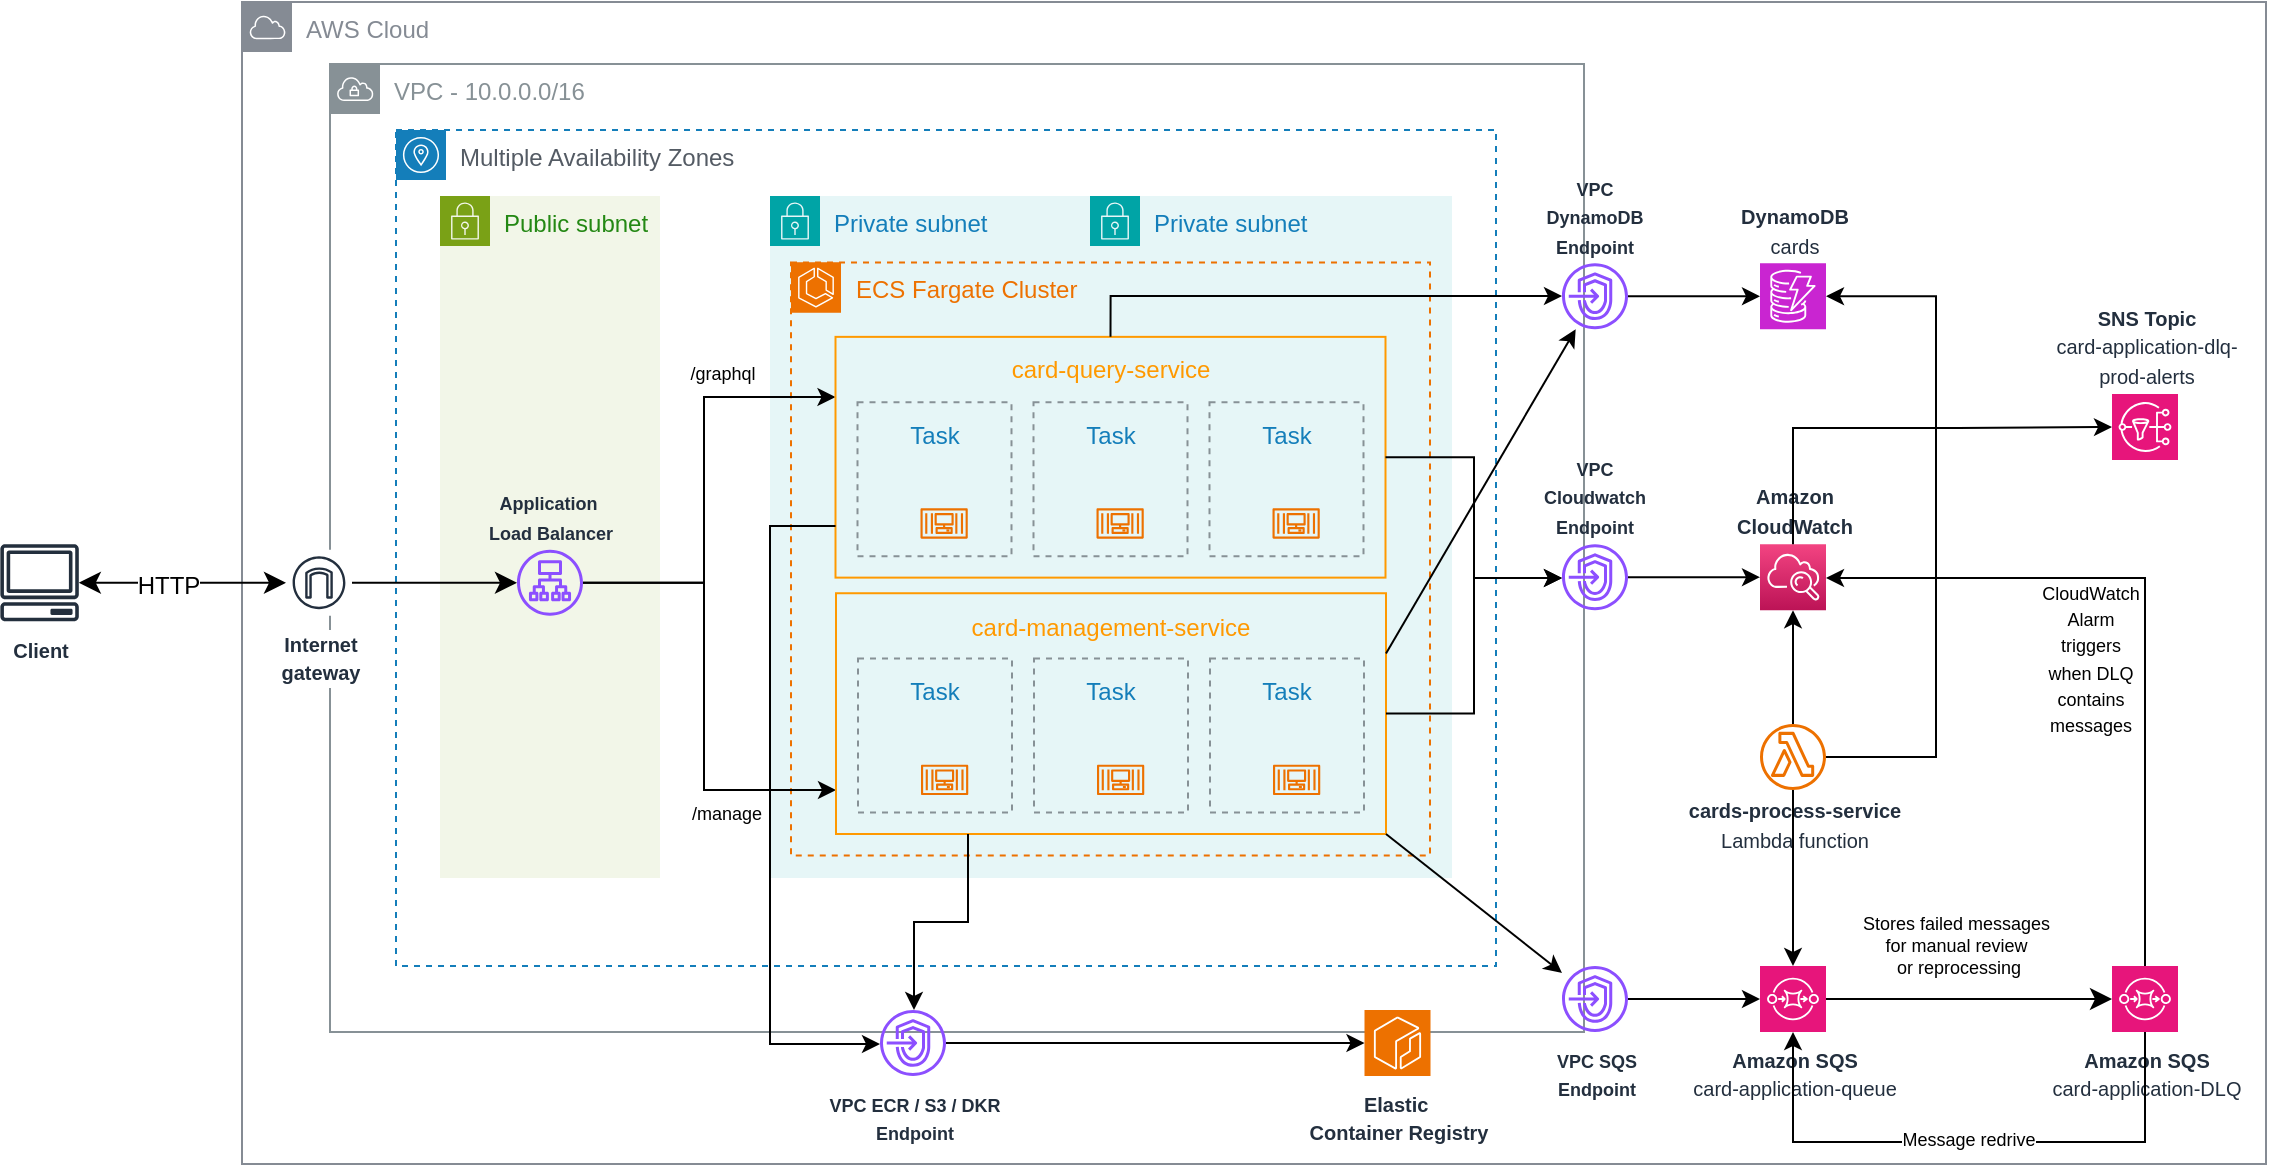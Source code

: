 <mxfile version="26.0.10">
  <diagram id="Ht1M8jgEwFfnCIfOTk4-" name="Page-1">
    <mxGraphModel dx="2069" dy="726" grid="1" gridSize="11" guides="1" tooltips="1" connect="1" arrows="1" fold="1" page="1" pageScale="1" pageWidth="827" pageHeight="1169" math="0" shadow="0">
      <root>
        <mxCell id="0" />
        <mxCell id="1" parent="0" />
        <mxCell id="cI-_qkn67fijJ2urr3SK-28" value="AWS Cloud" style="sketch=0;outlineConnect=0;gradientColor=none;html=1;whiteSpace=wrap;fontSize=12;fontStyle=0;shape=mxgraph.aws4.group;grIcon=mxgraph.aws4.group_aws_cloud;strokeColor=#858B94;fillColor=none;verticalAlign=top;align=left;spacingLeft=30;fontColor=#858B94;dashed=0;" parent="1" vertex="1">
          <mxGeometry x="-88" y="13" width="1012" height="581" as="geometry" />
        </mxCell>
        <mxCell id="pDkn0Hh7Kn7PrUOE6tz0-57" value="VPC - 10.0.0.0/16" style="sketch=0;outlineConnect=0;gradientColor=none;html=1;whiteSpace=wrap;fontSize=12;fontStyle=0;shape=mxgraph.aws4.group;grIcon=mxgraph.aws4.group_vpc;strokeColor=#879196;fillColor=none;verticalAlign=top;align=left;spacingLeft=30;fontColor=#879196;dashed=0;movable=1;resizable=1;rotatable=1;deletable=1;editable=1;locked=0;connectable=1;" parent="1" vertex="1">
          <mxGeometry x="-44" y="44" width="627" height="484" as="geometry" />
        </mxCell>
        <mxCell id="XqnvShgukf1ZBkbc0cCG-47" value="Multiple Availability Zones" style="sketch=0;outlineConnect=0;gradientColor=none;html=1;whiteSpace=wrap;fontSize=12;fontStyle=0;shape=mxgraph.aws4.group;grIcon=mxgraph.aws4.group_availability_zone;strokeColor=#147EBA;fillColor=none;verticalAlign=top;align=left;spacingLeft=30;fontColor=#545B64;dashed=1;fontFamily=Helvetica;labelBackgroundColor=#ffffff;" parent="1" vertex="1">
          <mxGeometry x="-11" y="77" width="550" height="418" as="geometry" />
        </mxCell>
        <mxCell id="W-fX5BV5IoRdQ1WOavrD-1" value="Private subnet" style="points=[[0,0],[0.25,0],[0.5,0],[0.75,0],[1,0],[1,0.25],[1,0.5],[1,0.75],[1,1],[0.75,1],[0.5,1],[0.25,1],[0,1],[0,0.75],[0,0.5],[0,0.25]];outlineConnect=0;gradientColor=none;html=1;whiteSpace=wrap;fontSize=12;fontStyle=0;container=1;pointerEvents=0;collapsible=0;recursiveResize=0;shape=mxgraph.aws4.group;grIcon=mxgraph.aws4.group_security_group;grStroke=0;strokeColor=#00A4A6;fillColor=#E6F6F7;verticalAlign=top;align=left;spacingLeft=30;fontColor=#147EBA;dashed=0;" parent="1" vertex="1">
          <mxGeometry x="176" y="110" width="341" height="341" as="geometry" />
        </mxCell>
        <mxCell id="PZve3WB99vvV3nz0ZgWc-279" value="Private subnet" style="points=[[0,0],[0.25,0],[0.5,0],[0.75,0],[1,0],[1,0.25],[1,0.5],[1,0.75],[1,1],[0.75,1],[0.5,1],[0.25,1],[0,1],[0,0.75],[0,0.5],[0,0.25]];outlineConnect=0;gradientColor=none;html=1;whiteSpace=wrap;fontSize=12;fontStyle=0;container=1;pointerEvents=0;collapsible=0;recursiveResize=0;shape=mxgraph.aws4.group;grIcon=mxgraph.aws4.group_security_group;grStroke=0;strokeColor=#00A4A6;fillColor=#E6F6F7;verticalAlign=top;align=left;spacingLeft=30;fontColor=#147EBA;dashed=0;" vertex="1" parent="W-fX5BV5IoRdQ1WOavrD-1">
          <mxGeometry x="160" width="181" height="341" as="geometry" />
        </mxCell>
        <mxCell id="PZve3WB99vvV3nz0ZgWc-91" value="&lt;span style=&quot;color: rgb(237, 113, 0);&quot;&gt;ECS Fargate Cluster&lt;/span&gt;" style="sketch=0;outlineConnect=0;gradientColor=none;html=1;whiteSpace=wrap;fontSize=12;fontStyle=0;shape=mxgraph.aws4.group;grIcon=mxgraph.aws4.group_availability_zone;strokeColor=#ED7100;fillColor=none;verticalAlign=top;align=left;spacingLeft=30;fontColor=#545B64;dashed=1;movable=1;resizable=1;rotatable=1;deletable=1;editable=1;locked=0;connectable=1;" vertex="1" parent="W-fX5BV5IoRdQ1WOavrD-1">
          <mxGeometry x="10.5" y="33.31" width="319.5" height="296.38" as="geometry" />
        </mxCell>
        <mxCell id="PZve3WB99vvV3nz0ZgWc-227" value="" style="sketch=0;points=[[0,0,0],[0.25,0,0],[0.5,0,0],[0.75,0,0],[1,0,0],[0,1,0],[0.25,1,0],[0.5,1,0],[0.75,1,0],[1,1,0],[0,0.25,0],[0,0.5,0],[0,0.75,0],[1,0.25,0],[1,0.5,0],[1,0.75,0]];outlineConnect=0;fontColor=#232F3E;fillColor=#ED7100;strokeColor=#ffffff;dashed=0;verticalLabelPosition=bottom;verticalAlign=top;align=center;html=1;fontSize=12;fontStyle=0;aspect=fixed;shape=mxgraph.aws4.resourceIcon;resIcon=mxgraph.aws4.ecs;" vertex="1" parent="W-fX5BV5IoRdQ1WOavrD-1">
          <mxGeometry x="10.5" y="33.31" width="25" height="25" as="geometry" />
        </mxCell>
        <mxCell id="XqnvShgukf1ZBkbc0cCG-37" style="edgeStyle=none;curved=1;rounded=0;orthogonalLoop=1;jettySize=auto;html=1;fontFamily=Helvetica;fontSize=12;fontColor=default;labelBackgroundColor=#ffffff;startSize=8;endSize=8;startArrow=classic;startFill=1;" parent="1" source="pDkn0Hh7Kn7PrUOE6tz0-1" target="XqnvShgukf1ZBkbc0cCG-33" edge="1">
          <mxGeometry relative="1" as="geometry" />
        </mxCell>
        <mxCell id="XqnvShgukf1ZBkbc0cCG-38" value="HTTP" style="edgeLabel;html=1;align=center;verticalAlign=middle;resizable=0;points=[];fontSize=12;strokeColor=default;fontFamily=Helvetica;fontColor=default;labelBackgroundColor=#ffffff;fillColor=default;" parent="XqnvShgukf1ZBkbc0cCG-37" vertex="1" connectable="0">
          <mxGeometry x="0.023" y="1" relative="1" as="geometry">
            <mxPoint x="-9" y="2" as="offset" />
          </mxGeometry>
        </mxCell>
        <mxCell id="pDkn0Hh7Kn7PrUOE6tz0-1" value="&lt;b&gt;&lt;font style=&quot;font-size: 10px;&quot;&gt;Client&lt;/font&gt;&lt;/b&gt;" style="sketch=0;outlineConnect=0;fontColor=#232F3E;gradientColor=none;fillColor=#232F3D;strokeColor=none;dashed=0;verticalLabelPosition=bottom;verticalAlign=top;align=center;html=1;fontSize=12;fontStyle=0;aspect=fixed;pointerEvents=1;shape=mxgraph.aws4.client;" parent="1" vertex="1">
          <mxGeometry x="-209" y="284.09" width="39.58" height="38.56" as="geometry" />
        </mxCell>
        <mxCell id="pDkn0Hh7Kn7PrUOE6tz0-60" value="&lt;font style=&quot;font-size: 9px;&quot;&gt;&lt;b&gt;VPC DynamoDB&lt;/b&gt;&lt;/font&gt;&lt;div&gt;&lt;font style=&quot;font-size: 9px;&quot;&gt;&lt;b&gt;Endpoint&lt;/b&gt;&lt;/font&gt;&lt;/div&gt;" style="sketch=0;outlineConnect=0;fontColor=#232F3E;gradientColor=none;fillColor=#8C4FFF;strokeColor=none;dashed=0;verticalLabelPosition=top;verticalAlign=bottom;align=center;html=1;fontSize=12;fontStyle=0;aspect=fixed;pointerEvents=1;shape=mxgraph.aws4.endpoints;horizontal=1;whiteSpace=wrap;labelPosition=center;" parent="1" vertex="1">
          <mxGeometry x="572" y="143.62" width="33" height="33" as="geometry" />
        </mxCell>
        <mxCell id="PZve3WB99vvV3nz0ZgWc-260" style="edgeStyle=orthogonalEdgeStyle;rounded=0;orthogonalLoop=1;jettySize=auto;html=1;" edge="1" parent="1" source="Hrtiky-oXQzt1fnqMrWW-1" target="cI-_qkn67fijJ2urr3SK-2">
          <mxGeometry relative="1" as="geometry" />
        </mxCell>
        <mxCell id="Hrtiky-oXQzt1fnqMrWW-1" value="&lt;b&gt;&lt;font style=&quot;font-size: 10px;&quot;&gt;cards-&lt;/font&gt;&lt;/b&gt;&lt;b&gt;&lt;font style=&quot;font-size: 10px;&quot;&gt;process&lt;/font&gt;&lt;/b&gt;&lt;b&gt;&lt;font style=&quot;font-size: 10px;&quot;&gt;-service&lt;/font&gt;&lt;/b&gt;&lt;div&gt;&lt;font style=&quot;font-size: 10px;&quot;&gt;Lambda function&lt;/font&gt;&lt;/div&gt;" style="sketch=0;outlineConnect=0;fontColor=#232F3E;gradientColor=none;fillColor=#ED7100;strokeColor=none;dashed=0;verticalLabelPosition=bottom;verticalAlign=middle;align=center;html=1;fontSize=12;fontStyle=0;aspect=fixed;pointerEvents=1;shape=mxgraph.aws4.lambda_function;" parent="1" vertex="1">
          <mxGeometry x="671" y="374" width="33" height="33" as="geometry" />
        </mxCell>
        <mxCell id="Hrtiky-oXQzt1fnqMrWW-16" value="Public subnet" style="points=[[0,0],[0.25,0],[0.5,0],[0.75,0],[1,0],[1,0.25],[1,0.5],[1,0.75],[1,1],[0.75,1],[0.5,1],[0.25,1],[0,1],[0,0.75],[0,0.5],[0,0.25]];outlineConnect=0;gradientColor=none;html=1;whiteSpace=wrap;fontSize=12;fontStyle=0;container=0;pointerEvents=0;collapsible=0;recursiveResize=0;shape=mxgraph.aws4.group;grIcon=mxgraph.aws4.group_security_group;grStroke=0;strokeColor=#7AA116;fillColor=#F2F6E8;verticalAlign=top;align=left;spacingLeft=30;fontColor=#248814;dashed=0;movable=1;resizable=1;rotatable=1;deletable=1;editable=1;locked=0;connectable=1;" parent="1" vertex="1">
          <mxGeometry x="11" y="110" width="110" height="341" as="geometry" />
        </mxCell>
        <mxCell id="PZve3WB99vvV3nz0ZgWc-231" style="edgeStyle=orthogonalEdgeStyle;rounded=0;orthogonalLoop=1;jettySize=auto;html=1;" edge="1" parent="1">
          <mxGeometry relative="1" as="geometry">
            <mxPoint x="82.5" y="303.4" as="sourcePoint" />
            <mxPoint x="209" y="407" as="targetPoint" />
            <Array as="points">
              <mxPoint x="143" y="303" />
              <mxPoint x="143" y="407" />
            </Array>
          </mxGeometry>
        </mxCell>
        <mxCell id="PZve3WB99vvV3nz0ZgWc-273" value="&lt;font style=&quot;font-size: 9px;&quot;&gt;/manage&lt;/font&gt;" style="edgeLabel;html=1;align=center;verticalAlign=middle;resizable=0;points=[];" vertex="1" connectable="0" parent="PZve3WB99vvV3nz0ZgWc-231">
          <mxGeometry x="0.426" relative="1" as="geometry">
            <mxPoint x="11" y="11" as="offset" />
          </mxGeometry>
        </mxCell>
        <mxCell id="PZve3WB99vvV3nz0ZgWc-269" style="edgeStyle=orthogonalEdgeStyle;rounded=0;orthogonalLoop=1;jettySize=auto;html=1;entryX=0;entryY=0.25;entryDx=0;entryDy=0;" edge="1" parent="1" source="pDkn0Hh7Kn7PrUOE6tz0-20" target="PZve3WB99vvV3nz0ZgWc-26">
          <mxGeometry relative="1" as="geometry">
            <Array as="points">
              <mxPoint x="143" y="303" />
              <mxPoint x="143" y="211" />
            </Array>
          </mxGeometry>
        </mxCell>
        <mxCell id="PZve3WB99vvV3nz0ZgWc-271" value="&lt;font style=&quot;font-size: 9px;&quot;&gt;/graphql&lt;/font&gt;" style="edgeLabel;html=1;align=center;verticalAlign=middle;resizable=0;points=[];" vertex="1" connectable="0" parent="PZve3WB99vvV3nz0ZgWc-269">
          <mxGeometry x="0.482" y="1" relative="1" as="geometry">
            <mxPoint y="-12" as="offset" />
          </mxGeometry>
        </mxCell>
        <mxCell id="pDkn0Hh7Kn7PrUOE6tz0-20" value="&lt;b&gt;&lt;font style=&quot;font-size: 9px;&quot;&gt;Application&amp;nbsp;&lt;/font&gt;&lt;/b&gt;&lt;div&gt;&lt;b&gt;&lt;font style=&quot;font-size: 9px;&quot;&gt;Load Balancer&lt;/font&gt;&lt;/b&gt;&lt;/div&gt;" style="sketch=0;outlineConnect=0;fontColor=#232F3E;gradientColor=none;fillColor=#8C4FFF;strokeColor=none;dashed=0;verticalLabelPosition=top;verticalAlign=bottom;align=center;html=1;fontSize=12;fontStyle=0;aspect=fixed;pointerEvents=1;shape=mxgraph.aws4.application_load_balancer;labelPosition=center;" parent="1" vertex="1">
          <mxGeometry x="49.5" y="286.87" width="33" height="33" as="geometry" />
        </mxCell>
        <mxCell id="Hrtiky-oXQzt1fnqMrWW-63" value="&lt;font style=&quot;font-size: 9px;&quot;&gt;&lt;b&gt;VPC SQS&lt;/b&gt;&lt;/font&gt;&lt;div&gt;&lt;font style=&quot;font-size: 9px;&quot;&gt;&lt;b&gt;Endpoint&lt;/b&gt;&lt;/font&gt;&lt;/div&gt;" style="sketch=0;outlineConnect=0;fontColor=#232F3E;gradientColor=none;fillColor=#8C4FFF;strokeColor=none;dashed=0;verticalLabelPosition=bottom;verticalAlign=top;align=center;html=1;fontSize=12;fontStyle=0;aspect=fixed;pointerEvents=1;shape=mxgraph.aws4.endpoints;" parent="1" vertex="1">
          <mxGeometry x="572" y="495" width="33" height="33" as="geometry" />
        </mxCell>
        <mxCell id="XqnvShgukf1ZBkbc0cCG-9" value="&lt;b&gt;&lt;font style=&quot;font-size: 10px;&quot;&gt;Amazon SQS&lt;/font&gt;&lt;/b&gt;&lt;div&gt;&lt;font style=&quot;font-size: 10px;&quot;&gt;card-application-queue&lt;/font&gt;&lt;/div&gt;" style="sketch=0;points=[[0,0,0],[0.25,0,0],[0.5,0,0],[0.75,0,0],[1,0,0],[0,1,0],[0.25,1,0],[0.5,1,0],[0.75,1,0],[1,1,0],[0,0.25,0],[0,0.5,0],[0,0.75,0],[1,0.25,0],[1,0.5,0],[1,0.75,0]];outlineConnect=0;fontColor=#232F3E;fillColor=#E7157B;strokeColor=#ffffff;dashed=0;verticalLabelPosition=bottom;verticalAlign=top;align=center;html=1;fontSize=12;fontStyle=0;aspect=fixed;shape=mxgraph.aws4.resourceIcon;resIcon=mxgraph.aws4.sqs;" parent="1" vertex="1">
          <mxGeometry x="671" y="495" width="33" height="33" as="geometry" />
        </mxCell>
        <mxCell id="PZve3WB99vvV3nz0ZgWc-283" value="" style="edgeStyle=orthogonalEdgeStyle;rounded=0;orthogonalLoop=1;jettySize=auto;" edge="1" parent="1" source="XqnvShgukf1ZBkbc0cCG-12" target="cI-_qkn67fijJ2urr3SK-2">
          <mxGeometry relative="1" as="geometry">
            <Array as="points">
              <mxPoint x="864" y="301" />
            </Array>
          </mxGeometry>
        </mxCell>
        <mxCell id="PZve3WB99vvV3nz0ZgWc-284" value="&lt;div&gt;&lt;span style=&quot;text-align: start; white-space: normal;&quot;&gt;&lt;font style=&quot;font-size: 9px;&quot;&gt;CloudWatch Alarm triggers when DLQ contains messages&lt;/font&gt;&lt;/span&gt;&lt;br&gt;&lt;/div&gt;" style="edgeLabel;html=1;align=center;verticalAlign=middle;resizable=0;points=[];" vertex="1" connectable="0" parent="PZve3WB99vvV3nz0ZgWc-283">
          <mxGeometry x="0.309" relative="1" as="geometry">
            <mxPoint x="10" y="40" as="offset" />
          </mxGeometry>
        </mxCell>
        <mxCell id="XqnvShgukf1ZBkbc0cCG-12" value="&lt;b&gt;&lt;font style=&quot;font-size: 10px;&quot;&gt;Amazon SQS&lt;/font&gt;&lt;/b&gt;&lt;div&gt;&lt;font style=&quot;font-size: 10px;&quot;&gt;card-application-DLQ&lt;/font&gt;&lt;/div&gt;" style="sketch=0;points=[[0,0,0],[0.25,0,0],[0.5,0,0],[0.75,0,0],[1,0,0],[0,1,0],[0.25,1,0],[0.5,1,0],[0.75,1,0],[1,1,0],[0,0.25,0],[0,0.5,0],[0,0.75,0],[1,0.25,0],[1,0.5,0],[1,0.75,0]];outlineConnect=0;fontColor=#232F3E;fillColor=#E7157B;strokeColor=#ffffff;dashed=0;verticalLabelPosition=bottom;verticalAlign=top;align=center;html=1;fontSize=12;fontStyle=0;aspect=fixed;shape=mxgraph.aws4.resourceIcon;resIcon=mxgraph.aws4.sqs;" parent="1" vertex="1">
          <mxGeometry x="847" y="495" width="33" height="33" as="geometry" />
        </mxCell>
        <mxCell id="XqnvShgukf1ZBkbc0cCG-17" style="edgeStyle=none;curved=1;rounded=0;orthogonalLoop=1;jettySize=auto;html=1;entryX=0;entryY=0.5;entryDx=0;entryDy=0;entryPerimeter=0;fontSize=12;startSize=8;endSize=8;" parent="1" source="XqnvShgukf1ZBkbc0cCG-9" target="XqnvShgukf1ZBkbc0cCG-12" edge="1">
          <mxGeometry relative="1" as="geometry" />
        </mxCell>
        <mxCell id="XqnvShgukf1ZBkbc0cCG-18" value="Stores failed messages&amp;nbsp;&lt;div&gt;for manual review&amp;nbsp;&lt;div&gt;or reprocessing&lt;/div&gt;&lt;/div&gt;" style="edgeLabel;align=center;verticalAlign=middle;resizable=0;points=[];fontSize=9;html=1;" parent="XqnvShgukf1ZBkbc0cCG-17" vertex="1" connectable="0">
          <mxGeometry x="0.024" y="3" relative="1" as="geometry">
            <mxPoint x="-7" y="-24" as="offset" />
          </mxGeometry>
        </mxCell>
        <mxCell id="XqnvShgukf1ZBkbc0cCG-21" value="&lt;b&gt;&lt;font style=&quot;font-size: 10px;&quot;&gt;DynamoDB&lt;/font&gt;&lt;/b&gt;&lt;div&gt;&lt;font style=&quot;font-size: 10px;&quot;&gt;cards&lt;/font&gt;&lt;/div&gt;" style="sketch=0;points=[[0,0,0],[0.25,0,0],[0.5,0,0],[0.75,0,0],[1,0,0],[0,1,0],[0.25,1,0],[0.5,1,0],[0.75,1,0],[1,1,0],[0,0.25,0],[0,0.5,0],[0,0.75,0],[1,0.25,0],[1,0.5,0],[1,0.75,0]];outlineConnect=0;fontColor=#232F3E;fillColor=#C925D1;strokeColor=#ffffff;dashed=0;verticalLabelPosition=top;verticalAlign=bottom;align=center;html=1;fontSize=12;fontStyle=0;aspect=fixed;shape=mxgraph.aws4.resourceIcon;resIcon=mxgraph.aws4.dynamodb;labelPosition=center;" parent="1" vertex="1">
          <mxGeometry x="671" y="143.62" width="33" height="33" as="geometry" />
        </mxCell>
        <mxCell id="cI-_qkn67fijJ2urr3SK-7" style="edgeStyle=none;curved=1;rounded=0;orthogonalLoop=1;jettySize=auto;html=1;fontSize=12;startSize=8;endSize=8;" parent="1" source="XqnvShgukf1ZBkbc0cCG-33" target="pDkn0Hh7Kn7PrUOE6tz0-20" edge="1">
          <mxGeometry relative="1" as="geometry" />
        </mxCell>
        <mxCell id="XqnvShgukf1ZBkbc0cCG-33" value="&lt;font style=&quot;font-size: 10px;&quot;&gt;&lt;b&gt;Internet&lt;br&gt;gateway&lt;/b&gt;&lt;/font&gt;" style="sketch=0;outlineConnect=0;fontColor=#232F3E;gradientColor=none;strokeColor=#232F3E;fillColor=#ffffff;dashed=0;verticalLabelPosition=bottom;verticalAlign=top;align=center;html=1;fontSize=12;fontStyle=0;aspect=fixed;shape=mxgraph.aws4.resourceIcon;resIcon=mxgraph.aws4.internet_gateway;fontFamily=Helvetica;labelBackgroundColor=#ffffff;" parent="1" vertex="1">
          <mxGeometry x="-66" y="286.87" width="33" height="33" as="geometry" />
        </mxCell>
        <mxCell id="XqnvShgukf1ZBkbc0cCG-86" value="&lt;font style=&quot;font-size: 10px;&quot;&gt;&lt;b&gt;Elastic&amp;nbsp;&lt;/b&gt;&lt;/font&gt;&lt;div&gt;&lt;font style=&quot;font-size: 10px;&quot;&gt;&lt;b&gt;Container Registry&lt;/b&gt;&lt;/font&gt;&lt;/div&gt;" style="sketch=0;points=[[0,0,0],[0.25,0,0],[0.5,0,0],[0.75,0,0],[1,0,0],[0,1,0],[0.25,1,0],[0.5,1,0],[0.75,1,0],[1,1,0],[0,0.25,0],[0,0.5,0],[0,0.75,0],[1,0.25,0],[1,0.5,0],[1,0.75,0]];outlineConnect=0;fontColor=#232F3E;fillColor=#ED7100;strokeColor=#ffffff;dashed=0;verticalLabelPosition=bottom;verticalAlign=top;align=center;html=1;fontSize=12;fontStyle=0;aspect=fixed;shape=mxgraph.aws4.resourceIcon;resIcon=mxgraph.aws4.ecr;fontFamily=Helvetica;labelBackgroundColor=#ffffff;" parent="1" vertex="1">
          <mxGeometry x="473.25" y="517" width="33" height="33" as="geometry" />
        </mxCell>
        <mxCell id="Hrtiky-oXQzt1fnqMrWW-56" value="&lt;font style=&quot;font-size: 9px;&quot;&gt;&lt;b&gt;VPC ECR / S3 / DKR&lt;/b&gt;&lt;/font&gt;&lt;div&gt;&lt;font style=&quot;font-size: 9px;&quot;&gt;&lt;b&gt;Endpoint&lt;/b&gt;&lt;/font&gt;&lt;/div&gt;" style="sketch=0;outlineConnect=0;fontColor=#232F3E;gradientColor=none;fillColor=#8C4FFF;strokeColor=none;dashed=0;verticalLabelPosition=bottom;verticalAlign=top;align=center;html=1;fontSize=12;fontStyle=0;aspect=fixed;pointerEvents=1;shape=mxgraph.aws4.endpoints;" parent="1" vertex="1">
          <mxGeometry x="231.0" y="517" width="33" height="33" as="geometry" />
        </mxCell>
        <mxCell id="PZve3WB99vvV3nz0ZgWc-165" style="edgeStyle=orthogonalEdgeStyle;rounded=0;orthogonalLoop=1;jettySize=auto;html=1;" edge="1" parent="1" source="PZve3WB99vvV3nz0ZgWc-149" target="cI-_qkn67fijJ2urr3SK-2">
          <mxGeometry relative="1" as="geometry" />
        </mxCell>
        <mxCell id="PZve3WB99vvV3nz0ZgWc-149" value="&lt;font style=&quot;font-size: 9px;&quot;&gt;&lt;b&gt;VPC Cloudwatch&lt;/b&gt;&lt;/font&gt;&lt;div&gt;&lt;font style=&quot;font-size: 9px;&quot;&gt;&lt;b&gt;Endpoint&lt;/b&gt;&lt;/font&gt;&lt;/div&gt;" style="sketch=0;outlineConnect=0;fontColor=#232F3E;gradientColor=none;fillColor=#8C4FFF;strokeColor=none;dashed=0;verticalLabelPosition=top;verticalAlign=bottom;align=center;html=1;fontSize=12;fontStyle=0;aspect=fixed;pointerEvents=1;shape=mxgraph.aws4.endpoints;horizontal=1;whiteSpace=wrap;labelPosition=center;" vertex="1" parent="1">
          <mxGeometry x="572" y="284.09" width="33" height="33" as="geometry" />
        </mxCell>
        <mxCell id="cI-_qkn67fijJ2urr3SK-2" value="&lt;font style=&quot;font-size: 10px;&quot;&gt;&lt;b&gt;Amazon&lt;br&gt;CloudWatch&lt;/b&gt;&lt;/font&gt;" style="outlineConnect=0;fontColor=#232F3E;gradientColor=#F34482;gradientDirection=north;fillColor=#BC1356;strokeColor=#ffffff;dashed=0;verticalLabelPosition=top;verticalAlign=bottom;align=center;html=1;fontSize=12;fontStyle=0;aspect=fixed;shape=mxgraph.aws4.resourceIcon;resIcon=mxgraph.aws4.cloudwatch;labelBackgroundColor=#ffffff;labelPosition=center;" parent="1" vertex="1">
          <mxGeometry x="671" y="284.09" width="33" height="33" as="geometry" />
        </mxCell>
        <mxCell id="PZve3WB99vvV3nz0ZgWc-171" style="edgeStyle=orthogonalEdgeStyle;rounded=0;orthogonalLoop=1;jettySize=auto;html=1;entryX=0;entryY=0.5;entryDx=0;entryDy=0;entryPerimeter=0;" edge="1" parent="1" source="pDkn0Hh7Kn7PrUOE6tz0-60" target="XqnvShgukf1ZBkbc0cCG-21">
          <mxGeometry relative="1" as="geometry" />
        </mxCell>
        <mxCell id="PZve3WB99vvV3nz0ZgWc-225" value="" style="group" vertex="1" connectable="0" parent="1">
          <mxGeometry x="208.75" y="180.43" width="317.81" height="336.57" as="geometry" />
        </mxCell>
        <mxCell id="PZve3WB99vvV3nz0ZgWc-26" value="card-query-service" style="outlineConnect=0;gradientColor=none;html=1;whiteSpace=wrap;fontSize=12;fontStyle=0;strokeColor=#FF9900;fillColor=none;verticalAlign=top;align=center;fontColor=#FF9900;dashed=0;spacingTop=3;labelPosition=center;verticalLabelPosition=middle;" vertex="1" parent="PZve3WB99vvV3nz0ZgWc-225">
          <mxGeometry width="275" height="120.38" as="geometry" />
        </mxCell>
        <mxCell id="PZve3WB99vvV3nz0ZgWc-174" value="" style="group" vertex="1" connectable="0" parent="PZve3WB99vvV3nz0ZgWc-225">
          <mxGeometry x="11" y="32.69" width="77" height="77" as="geometry" />
        </mxCell>
        <mxCell id="PZve3WB99vvV3nz0ZgWc-64" value="" style="group" vertex="1" connectable="0" parent="PZve3WB99vvV3nz0ZgWc-174">
          <mxGeometry width="77" height="77" as="geometry" />
        </mxCell>
        <mxCell id="PZve3WB99vvV3nz0ZgWc-66" value="" style="group" vertex="1" connectable="0" parent="PZve3WB99vvV3nz0ZgWc-64">
          <mxGeometry x="21.875" y="33" width="33.25" height="37.43" as="geometry" />
        </mxCell>
        <mxCell id="PZve3WB99vvV3nz0ZgWc-67" value="" style="shape=image;html=1;verticalAlign=top;verticalLabelPosition=bottom;labelBackgroundColor=#ffffff;imageAspect=0;aspect=fixed;image=https://cdn0.iconfinder.com/data/icons/social-media-2104/24/social_media_social_media_logo_docker-128.png" vertex="1" parent="PZve3WB99vvV3nz0ZgWc-66">
          <mxGeometry width="17.5" height="17.5" as="geometry" />
        </mxCell>
        <mxCell id="PZve3WB99vvV3nz0ZgWc-68" value="" style="sketch=0;outlineConnect=0;fontColor=#232F3E;gradientColor=none;fillColor=#ED7100;strokeColor=none;dashed=0;verticalLabelPosition=bottom;verticalAlign=top;align=center;html=1;fontSize=12;fontStyle=0;aspect=fixed;pointerEvents=1;shape=mxgraph.aws4.container_3;" vertex="1" parent="PZve3WB99vvV3nz0ZgWc-66">
          <mxGeometry x="9.625" y="20" width="23.625" height="15.251" as="geometry" />
        </mxCell>
        <mxCell id="PZve3WB99vvV3nz0ZgWc-65" value="&lt;span style=&quot;color: rgb(20, 126, 186);&quot;&gt;Task&lt;/span&gt;" style="outlineConnect=0;gradientColor=none;html=1;whiteSpace=wrap;fontSize=12;fontStyle=0;strokeColor=#879196;fillColor=none;verticalAlign=top;align=center;fontColor=#879196;dashed=1;spacingTop=3;" vertex="1" parent="PZve3WB99vvV3nz0ZgWc-174">
          <mxGeometry width="77" height="77" as="geometry" />
        </mxCell>
        <mxCell id="PZve3WB99vvV3nz0ZgWc-175" value="" style="group" vertex="1" connectable="0" parent="PZve3WB99vvV3nz0ZgWc-225">
          <mxGeometry x="99" y="32.69" width="77" height="77" as="geometry" />
        </mxCell>
        <mxCell id="PZve3WB99vvV3nz0ZgWc-176" value="" style="group" vertex="1" connectable="0" parent="PZve3WB99vvV3nz0ZgWc-175">
          <mxGeometry width="77" height="77" as="geometry" />
        </mxCell>
        <mxCell id="PZve3WB99vvV3nz0ZgWc-177" value="" style="group" vertex="1" connectable="0" parent="PZve3WB99vvV3nz0ZgWc-176">
          <mxGeometry x="21.875" y="33" width="33.25" height="37.43" as="geometry" />
        </mxCell>
        <mxCell id="PZve3WB99vvV3nz0ZgWc-178" value="" style="shape=image;html=1;verticalAlign=top;verticalLabelPosition=bottom;labelBackgroundColor=#ffffff;imageAspect=0;aspect=fixed;image=https://cdn0.iconfinder.com/data/icons/social-media-2104/24/social_media_social_media_logo_docker-128.png" vertex="1" parent="PZve3WB99vvV3nz0ZgWc-177">
          <mxGeometry width="17.5" height="17.5" as="geometry" />
        </mxCell>
        <mxCell id="PZve3WB99vvV3nz0ZgWc-179" value="" style="sketch=0;outlineConnect=0;fontColor=#232F3E;gradientColor=none;fillColor=#ED7100;strokeColor=none;dashed=0;verticalLabelPosition=bottom;verticalAlign=top;align=center;html=1;fontSize=12;fontStyle=0;aspect=fixed;pointerEvents=1;shape=mxgraph.aws4.container_3;" vertex="1" parent="PZve3WB99vvV3nz0ZgWc-177">
          <mxGeometry x="9.625" y="20" width="23.625" height="15.251" as="geometry" />
        </mxCell>
        <mxCell id="PZve3WB99vvV3nz0ZgWc-180" value="&lt;span style=&quot;color: rgb(20, 126, 186);&quot;&gt;Task&lt;/span&gt;" style="outlineConnect=0;gradientColor=none;html=1;whiteSpace=wrap;fontSize=12;fontStyle=0;strokeColor=#879196;fillColor=none;verticalAlign=top;align=center;fontColor=#879196;dashed=1;spacingTop=3;" vertex="1" parent="PZve3WB99vvV3nz0ZgWc-175">
          <mxGeometry width="77" height="77" as="geometry" />
        </mxCell>
        <mxCell id="PZve3WB99vvV3nz0ZgWc-181" value="" style="group" vertex="1" connectable="0" parent="PZve3WB99vvV3nz0ZgWc-225">
          <mxGeometry x="187" y="32.69" width="77" height="77" as="geometry" />
        </mxCell>
        <mxCell id="PZve3WB99vvV3nz0ZgWc-182" value="" style="group" vertex="1" connectable="0" parent="PZve3WB99vvV3nz0ZgWc-181">
          <mxGeometry width="77" height="77" as="geometry" />
        </mxCell>
        <mxCell id="PZve3WB99vvV3nz0ZgWc-183" value="" style="group" vertex="1" connectable="0" parent="PZve3WB99vvV3nz0ZgWc-182">
          <mxGeometry x="21.875" y="33" width="33.25" height="37.43" as="geometry" />
        </mxCell>
        <mxCell id="PZve3WB99vvV3nz0ZgWc-184" value="" style="shape=image;html=1;verticalAlign=top;verticalLabelPosition=bottom;labelBackgroundColor=#ffffff;imageAspect=0;aspect=fixed;image=https://cdn0.iconfinder.com/data/icons/social-media-2104/24/social_media_social_media_logo_docker-128.png" vertex="1" parent="PZve3WB99vvV3nz0ZgWc-183">
          <mxGeometry width="17.5" height="17.5" as="geometry" />
        </mxCell>
        <mxCell id="PZve3WB99vvV3nz0ZgWc-185" value="" style="sketch=0;outlineConnect=0;fontColor=#232F3E;gradientColor=none;fillColor=#ED7100;strokeColor=none;dashed=0;verticalLabelPosition=bottom;verticalAlign=top;align=center;html=1;fontSize=12;fontStyle=0;aspect=fixed;pointerEvents=1;shape=mxgraph.aws4.container_3;" vertex="1" parent="PZve3WB99vvV3nz0ZgWc-183">
          <mxGeometry x="9.625" y="20" width="23.625" height="15.251" as="geometry" />
        </mxCell>
        <mxCell id="PZve3WB99vvV3nz0ZgWc-186" value="&lt;span style=&quot;color: rgb(20, 126, 186);&quot;&gt;Task&lt;/span&gt;" style="outlineConnect=0;gradientColor=none;html=1;whiteSpace=wrap;fontSize=12;fontStyle=0;strokeColor=#879196;fillColor=none;verticalAlign=top;align=center;fontColor=#879196;dashed=1;spacingTop=3;" vertex="1" parent="PZve3WB99vvV3nz0ZgWc-181">
          <mxGeometry width="77" height="77" as="geometry" />
        </mxCell>
        <mxCell id="PZve3WB99vvV3nz0ZgWc-206" value="card-management-service" style="outlineConnect=0;gradientColor=none;html=1;whiteSpace=wrap;fontSize=12;fontStyle=0;strokeColor=#FF9900;fillColor=none;verticalAlign=top;align=center;fontColor=#FF9900;dashed=0;spacingTop=3;labelPosition=center;verticalLabelPosition=middle;" vertex="1" parent="PZve3WB99vvV3nz0ZgWc-225">
          <mxGeometry x="0.25" y="128.19" width="275" height="120.38" as="geometry" />
        </mxCell>
        <mxCell id="PZve3WB99vvV3nz0ZgWc-207" value="" style="group" vertex="1" connectable="0" parent="PZve3WB99vvV3nz0ZgWc-225">
          <mxGeometry x="11.25" y="160.88" width="77" height="77" as="geometry" />
        </mxCell>
        <mxCell id="PZve3WB99vvV3nz0ZgWc-208" value="" style="group" vertex="1" connectable="0" parent="PZve3WB99vvV3nz0ZgWc-207">
          <mxGeometry width="77" height="77" as="geometry" />
        </mxCell>
        <mxCell id="PZve3WB99vvV3nz0ZgWc-209" value="" style="group" vertex="1" connectable="0" parent="PZve3WB99vvV3nz0ZgWc-208">
          <mxGeometry x="21.875" y="33" width="33.25" height="37.43" as="geometry" />
        </mxCell>
        <mxCell id="PZve3WB99vvV3nz0ZgWc-210" value="" style="shape=image;html=1;verticalAlign=top;verticalLabelPosition=bottom;labelBackgroundColor=#ffffff;imageAspect=0;aspect=fixed;image=https://cdn0.iconfinder.com/data/icons/social-media-2104/24/social_media_social_media_logo_docker-128.png" vertex="1" parent="PZve3WB99vvV3nz0ZgWc-209">
          <mxGeometry width="17.5" height="17.5" as="geometry" />
        </mxCell>
        <mxCell id="PZve3WB99vvV3nz0ZgWc-211" value="" style="sketch=0;outlineConnect=0;fontColor=#232F3E;gradientColor=none;fillColor=#ED7100;strokeColor=none;dashed=0;verticalLabelPosition=bottom;verticalAlign=top;align=center;html=1;fontSize=12;fontStyle=0;aspect=fixed;pointerEvents=1;shape=mxgraph.aws4.container_3;" vertex="1" parent="PZve3WB99vvV3nz0ZgWc-209">
          <mxGeometry x="9.625" y="20" width="23.625" height="15.251" as="geometry" />
        </mxCell>
        <mxCell id="PZve3WB99vvV3nz0ZgWc-212" value="&lt;span style=&quot;color: rgb(20, 126, 186);&quot;&gt;Task&lt;/span&gt;" style="outlineConnect=0;gradientColor=none;html=1;whiteSpace=wrap;fontSize=12;fontStyle=0;strokeColor=#879196;fillColor=none;verticalAlign=top;align=center;fontColor=#879196;dashed=1;spacingTop=3;" vertex="1" parent="PZve3WB99vvV3nz0ZgWc-207">
          <mxGeometry width="77" height="77" as="geometry" />
        </mxCell>
        <mxCell id="PZve3WB99vvV3nz0ZgWc-213" value="" style="group" vertex="1" connectable="0" parent="PZve3WB99vvV3nz0ZgWc-225">
          <mxGeometry x="99.25" y="160.88" width="77" height="77" as="geometry" />
        </mxCell>
        <mxCell id="PZve3WB99vvV3nz0ZgWc-214" value="" style="group" vertex="1" connectable="0" parent="PZve3WB99vvV3nz0ZgWc-213">
          <mxGeometry width="77" height="77" as="geometry" />
        </mxCell>
        <mxCell id="PZve3WB99vvV3nz0ZgWc-215" value="" style="group" vertex="1" connectable="0" parent="PZve3WB99vvV3nz0ZgWc-214">
          <mxGeometry x="21.875" y="33" width="33.25" height="37.43" as="geometry" />
        </mxCell>
        <mxCell id="PZve3WB99vvV3nz0ZgWc-216" value="" style="shape=image;html=1;verticalAlign=top;verticalLabelPosition=bottom;labelBackgroundColor=#ffffff;imageAspect=0;aspect=fixed;image=https://cdn0.iconfinder.com/data/icons/social-media-2104/24/social_media_social_media_logo_docker-128.png" vertex="1" parent="PZve3WB99vvV3nz0ZgWc-215">
          <mxGeometry width="17.5" height="17.5" as="geometry" />
        </mxCell>
        <mxCell id="PZve3WB99vvV3nz0ZgWc-217" value="" style="sketch=0;outlineConnect=0;fontColor=#232F3E;gradientColor=none;fillColor=#ED7100;strokeColor=none;dashed=0;verticalLabelPosition=bottom;verticalAlign=top;align=center;html=1;fontSize=12;fontStyle=0;aspect=fixed;pointerEvents=1;shape=mxgraph.aws4.container_3;" vertex="1" parent="PZve3WB99vvV3nz0ZgWc-215">
          <mxGeometry x="9.625" y="20" width="23.625" height="15.251" as="geometry" />
        </mxCell>
        <mxCell id="PZve3WB99vvV3nz0ZgWc-218" value="&lt;span style=&quot;color: rgb(20, 126, 186);&quot;&gt;Task&lt;/span&gt;" style="outlineConnect=0;gradientColor=none;html=1;whiteSpace=wrap;fontSize=12;fontStyle=0;strokeColor=#879196;fillColor=none;verticalAlign=top;align=center;fontColor=#879196;dashed=1;spacingTop=3;" vertex="1" parent="PZve3WB99vvV3nz0ZgWc-213">
          <mxGeometry width="77" height="77" as="geometry" />
        </mxCell>
        <mxCell id="PZve3WB99vvV3nz0ZgWc-219" value="" style="group" vertex="1" connectable="0" parent="PZve3WB99vvV3nz0ZgWc-225">
          <mxGeometry x="187.25" y="160.88" width="77" height="77" as="geometry" />
        </mxCell>
        <mxCell id="PZve3WB99vvV3nz0ZgWc-220" value="" style="group" vertex="1" connectable="0" parent="PZve3WB99vvV3nz0ZgWc-219">
          <mxGeometry width="77" height="77" as="geometry" />
        </mxCell>
        <mxCell id="PZve3WB99vvV3nz0ZgWc-221" value="" style="group" vertex="1" connectable="0" parent="PZve3WB99vvV3nz0ZgWc-220">
          <mxGeometry x="21.875" y="33" width="33.25" height="37.43" as="geometry" />
        </mxCell>
        <mxCell id="PZve3WB99vvV3nz0ZgWc-222" value="" style="shape=image;html=1;verticalAlign=top;verticalLabelPosition=bottom;labelBackgroundColor=#ffffff;imageAspect=0;aspect=fixed;image=https://cdn0.iconfinder.com/data/icons/social-media-2104/24/social_media_social_media_logo_docker-128.png" vertex="1" parent="PZve3WB99vvV3nz0ZgWc-221">
          <mxGeometry width="17.5" height="17.5" as="geometry" />
        </mxCell>
        <mxCell id="PZve3WB99vvV3nz0ZgWc-223" value="" style="sketch=0;outlineConnect=0;fontColor=#232F3E;gradientColor=none;fillColor=#ED7100;strokeColor=none;dashed=0;verticalLabelPosition=bottom;verticalAlign=top;align=center;html=1;fontSize=12;fontStyle=0;aspect=fixed;pointerEvents=1;shape=mxgraph.aws4.container_3;" vertex="1" parent="PZve3WB99vvV3nz0ZgWc-221">
          <mxGeometry x="9.625" y="20" width="23.625" height="15.251" as="geometry" />
        </mxCell>
        <mxCell id="PZve3WB99vvV3nz0ZgWc-224" value="&lt;span style=&quot;color: rgb(20, 126, 186);&quot;&gt;Task&lt;/span&gt;" style="outlineConnect=0;gradientColor=none;html=1;whiteSpace=wrap;fontSize=12;fontStyle=0;strokeColor=#879196;fillColor=none;verticalAlign=top;align=center;fontColor=#879196;dashed=1;spacingTop=3;" vertex="1" parent="PZve3WB99vvV3nz0ZgWc-219">
          <mxGeometry width="77" height="77" as="geometry" />
        </mxCell>
        <mxCell id="PZve3WB99vvV3nz0ZgWc-235" style="edgeStyle=orthogonalEdgeStyle;rounded=0;orthogonalLoop=1;jettySize=auto;html=1;exitX=1;exitY=0.5;exitDx=0;exitDy=0;" edge="1" parent="1" source="PZve3WB99vvV3nz0ZgWc-206" target="PZve3WB99vvV3nz0ZgWc-149">
          <mxGeometry relative="1" as="geometry">
            <Array as="points">
              <mxPoint x="528" y="369" />
              <mxPoint x="528" y="301" />
            </Array>
          </mxGeometry>
        </mxCell>
        <mxCell id="PZve3WB99vvV3nz0ZgWc-236" style="edgeStyle=orthogonalEdgeStyle;rounded=0;orthogonalLoop=1;jettySize=auto;html=1;exitX=1;exitY=0.5;exitDx=0;exitDy=0;" edge="1" parent="1" source="PZve3WB99vvV3nz0ZgWc-26" target="PZve3WB99vvV3nz0ZgWc-149">
          <mxGeometry relative="1" as="geometry">
            <Array as="points">
              <mxPoint x="528" y="241" />
              <mxPoint x="528" y="301" />
            </Array>
          </mxGeometry>
        </mxCell>
        <mxCell id="PZve3WB99vvV3nz0ZgWc-237" style="edgeStyle=orthogonalEdgeStyle;rounded=0;orthogonalLoop=1;jettySize=auto;html=1;exitX=0.5;exitY=0;exitDx=0;exitDy=0;" edge="1" parent="1" source="PZve3WB99vvV3nz0ZgWc-26" target="pDkn0Hh7Kn7PrUOE6tz0-60">
          <mxGeometry relative="1" as="geometry">
            <Array as="points">
              <mxPoint x="346" y="160" />
            </Array>
          </mxGeometry>
        </mxCell>
        <mxCell id="PZve3WB99vvV3nz0ZgWc-242" style="edgeStyle=orthogonalEdgeStyle;rounded=0;orthogonalLoop=1;jettySize=auto;html=1;entryX=0.5;entryY=1;entryDx=0;entryDy=0;entryPerimeter=0;" edge="1" parent="1" source="XqnvShgukf1ZBkbc0cCG-12" target="XqnvShgukf1ZBkbc0cCG-9">
          <mxGeometry relative="1" as="geometry">
            <Array as="points">
              <mxPoint x="864" y="583" />
              <mxPoint x="688" y="583" />
            </Array>
          </mxGeometry>
        </mxCell>
        <mxCell id="PZve3WB99vvV3nz0ZgWc-243" value="&lt;font style=&quot;font-size: 9px;&quot;&gt;Message redrive&lt;/font&gt;" style="edgeLabel;html=1;align=center;verticalAlign=middle;resizable=0;points=[];" vertex="1" connectable="0" parent="PZve3WB99vvV3nz0ZgWc-242">
          <mxGeometry x="-0.033" y="-2" relative="1" as="geometry">
            <mxPoint x="-5" as="offset" />
          </mxGeometry>
        </mxCell>
        <mxCell id="PZve3WB99vvV3nz0ZgWc-248" style="rounded=0;orthogonalLoop=1;jettySize=auto;html=1;exitX=1;exitY=0.25;exitDx=0;exitDy=0;" edge="1" parent="1" source="PZve3WB99vvV3nz0ZgWc-206" target="pDkn0Hh7Kn7PrUOE6tz0-60">
          <mxGeometry relative="1" as="geometry">
            <mxPoint x="484" y="369" as="sourcePoint" />
          </mxGeometry>
        </mxCell>
        <mxCell id="PZve3WB99vvV3nz0ZgWc-252" style="edgeStyle=orthogonalEdgeStyle;rounded=0;orthogonalLoop=1;jettySize=auto;html=1;" edge="1" parent="1" source="PZve3WB99vvV3nz0ZgWc-26" target="Hrtiky-oXQzt1fnqMrWW-56">
          <mxGeometry relative="1" as="geometry">
            <Array as="points">
              <mxPoint x="176" y="275" />
              <mxPoint x="176" y="534" />
            </Array>
          </mxGeometry>
        </mxCell>
        <mxCell id="PZve3WB99vvV3nz0ZgWc-258" style="edgeStyle=orthogonalEdgeStyle;rounded=0;orthogonalLoop=1;jettySize=auto;html=1;entryX=0;entryY=0.5;entryDx=0;entryDy=0;entryPerimeter=0;" edge="1" parent="1" source="Hrtiky-oXQzt1fnqMrWW-63" target="XqnvShgukf1ZBkbc0cCG-9">
          <mxGeometry relative="1" as="geometry" />
        </mxCell>
        <mxCell id="PZve3WB99vvV3nz0ZgWc-261" style="edgeStyle=orthogonalEdgeStyle;rounded=0;orthogonalLoop=1;jettySize=auto;html=1;entryX=0.5;entryY=0;entryDx=0;entryDy=0;entryPerimeter=0;" edge="1" parent="1" source="Hrtiky-oXQzt1fnqMrWW-1" target="XqnvShgukf1ZBkbc0cCG-9">
          <mxGeometry relative="1" as="geometry" />
        </mxCell>
        <mxCell id="PZve3WB99vvV3nz0ZgWc-262" style="edgeStyle=orthogonalEdgeStyle;rounded=0;orthogonalLoop=1;jettySize=auto;html=1;entryX=1;entryY=0.5;entryDx=0;entryDy=0;entryPerimeter=0;" edge="1" parent="1" source="Hrtiky-oXQzt1fnqMrWW-1" target="XqnvShgukf1ZBkbc0cCG-21">
          <mxGeometry relative="1" as="geometry">
            <Array as="points">
              <mxPoint x="759" y="391" />
              <mxPoint x="759" y="160" />
            </Array>
          </mxGeometry>
        </mxCell>
        <mxCell id="PZve3WB99vvV3nz0ZgWc-259" style="rounded=0;orthogonalLoop=1;jettySize=auto;html=1;exitX=1;exitY=1;exitDx=0;exitDy=0;" edge="1" parent="1" source="PZve3WB99vvV3nz0ZgWc-206" target="Hrtiky-oXQzt1fnqMrWW-63">
          <mxGeometry relative="1" as="geometry" />
        </mxCell>
        <mxCell id="PZve3WB99vvV3nz0ZgWc-263" style="edgeStyle=orthogonalEdgeStyle;rounded=0;orthogonalLoop=1;jettySize=auto;html=1;" edge="1" parent="1" source="PZve3WB99vvV3nz0ZgWc-206" target="Hrtiky-oXQzt1fnqMrWW-56">
          <mxGeometry relative="1" as="geometry">
            <Array as="points">
              <mxPoint x="275" y="473" />
              <mxPoint x="248" y="473" />
            </Array>
          </mxGeometry>
        </mxCell>
        <mxCell id="PZve3WB99vvV3nz0ZgWc-274" style="edgeStyle=orthogonalEdgeStyle;rounded=0;orthogonalLoop=1;jettySize=auto;html=1;entryX=0;entryY=0.5;entryDx=0;entryDy=0;entryPerimeter=0;" edge="1" parent="1" source="Hrtiky-oXQzt1fnqMrWW-56" target="XqnvShgukf1ZBkbc0cCG-86">
          <mxGeometry relative="1" as="geometry" />
        </mxCell>
        <mxCell id="PZve3WB99vvV3nz0ZgWc-285" value="&lt;b&gt;&lt;font style=&quot;font-size: 10px;&quot;&gt;SNS Topic&lt;/font&gt;&lt;/b&gt;&lt;div&gt;&lt;font style=&quot;font-size: 10px;&quot;&gt;card-application-dlq-&lt;/font&gt;&lt;/div&gt;&lt;div&gt;&lt;font style=&quot;font-size: 10px;&quot;&gt;prod-alerts&lt;/font&gt;&lt;b&gt;&lt;font style=&quot;font-size: 10px;&quot;&gt;&lt;br&gt;&lt;/font&gt;&lt;/b&gt;&lt;/div&gt;" style="sketch=0;points=[[0,0,0],[0.25,0,0],[0.5,0,0],[0.75,0,0],[1,0,0],[0,1,0],[0.25,1,0],[0.5,1,0],[0.75,1,0],[1,1,0],[0,0.25,0],[0,0.5,0],[0,0.75,0],[1,0.25,0],[1,0.5,0],[1,0.75,0]];outlineConnect=0;fontColor=#232F3E;fillColor=#E7157B;strokeColor=#ffffff;dashed=0;verticalLabelPosition=top;verticalAlign=bottom;align=center;html=1;fontSize=12;fontStyle=0;aspect=fixed;shape=mxgraph.aws4.resourceIcon;resIcon=mxgraph.aws4.sns;labelPosition=center;" vertex="1" parent="1">
          <mxGeometry x="847" y="209" width="33" height="33" as="geometry" />
        </mxCell>
        <mxCell id="PZve3WB99vvV3nz0ZgWc-286" style="edgeStyle=orthogonalEdgeStyle;rounded=0;orthogonalLoop=1;jettySize=auto;html=1;entryX=0;entryY=0.5;entryDx=0;entryDy=0;entryPerimeter=0;" edge="1" parent="1" source="cI-_qkn67fijJ2urr3SK-2" target="PZve3WB99vvV3nz0ZgWc-285">
          <mxGeometry relative="1" as="geometry">
            <Array as="points">
              <mxPoint x="688" y="226" />
              <mxPoint x="770" y="226" />
            </Array>
          </mxGeometry>
        </mxCell>
      </root>
    </mxGraphModel>
  </diagram>
</mxfile>
